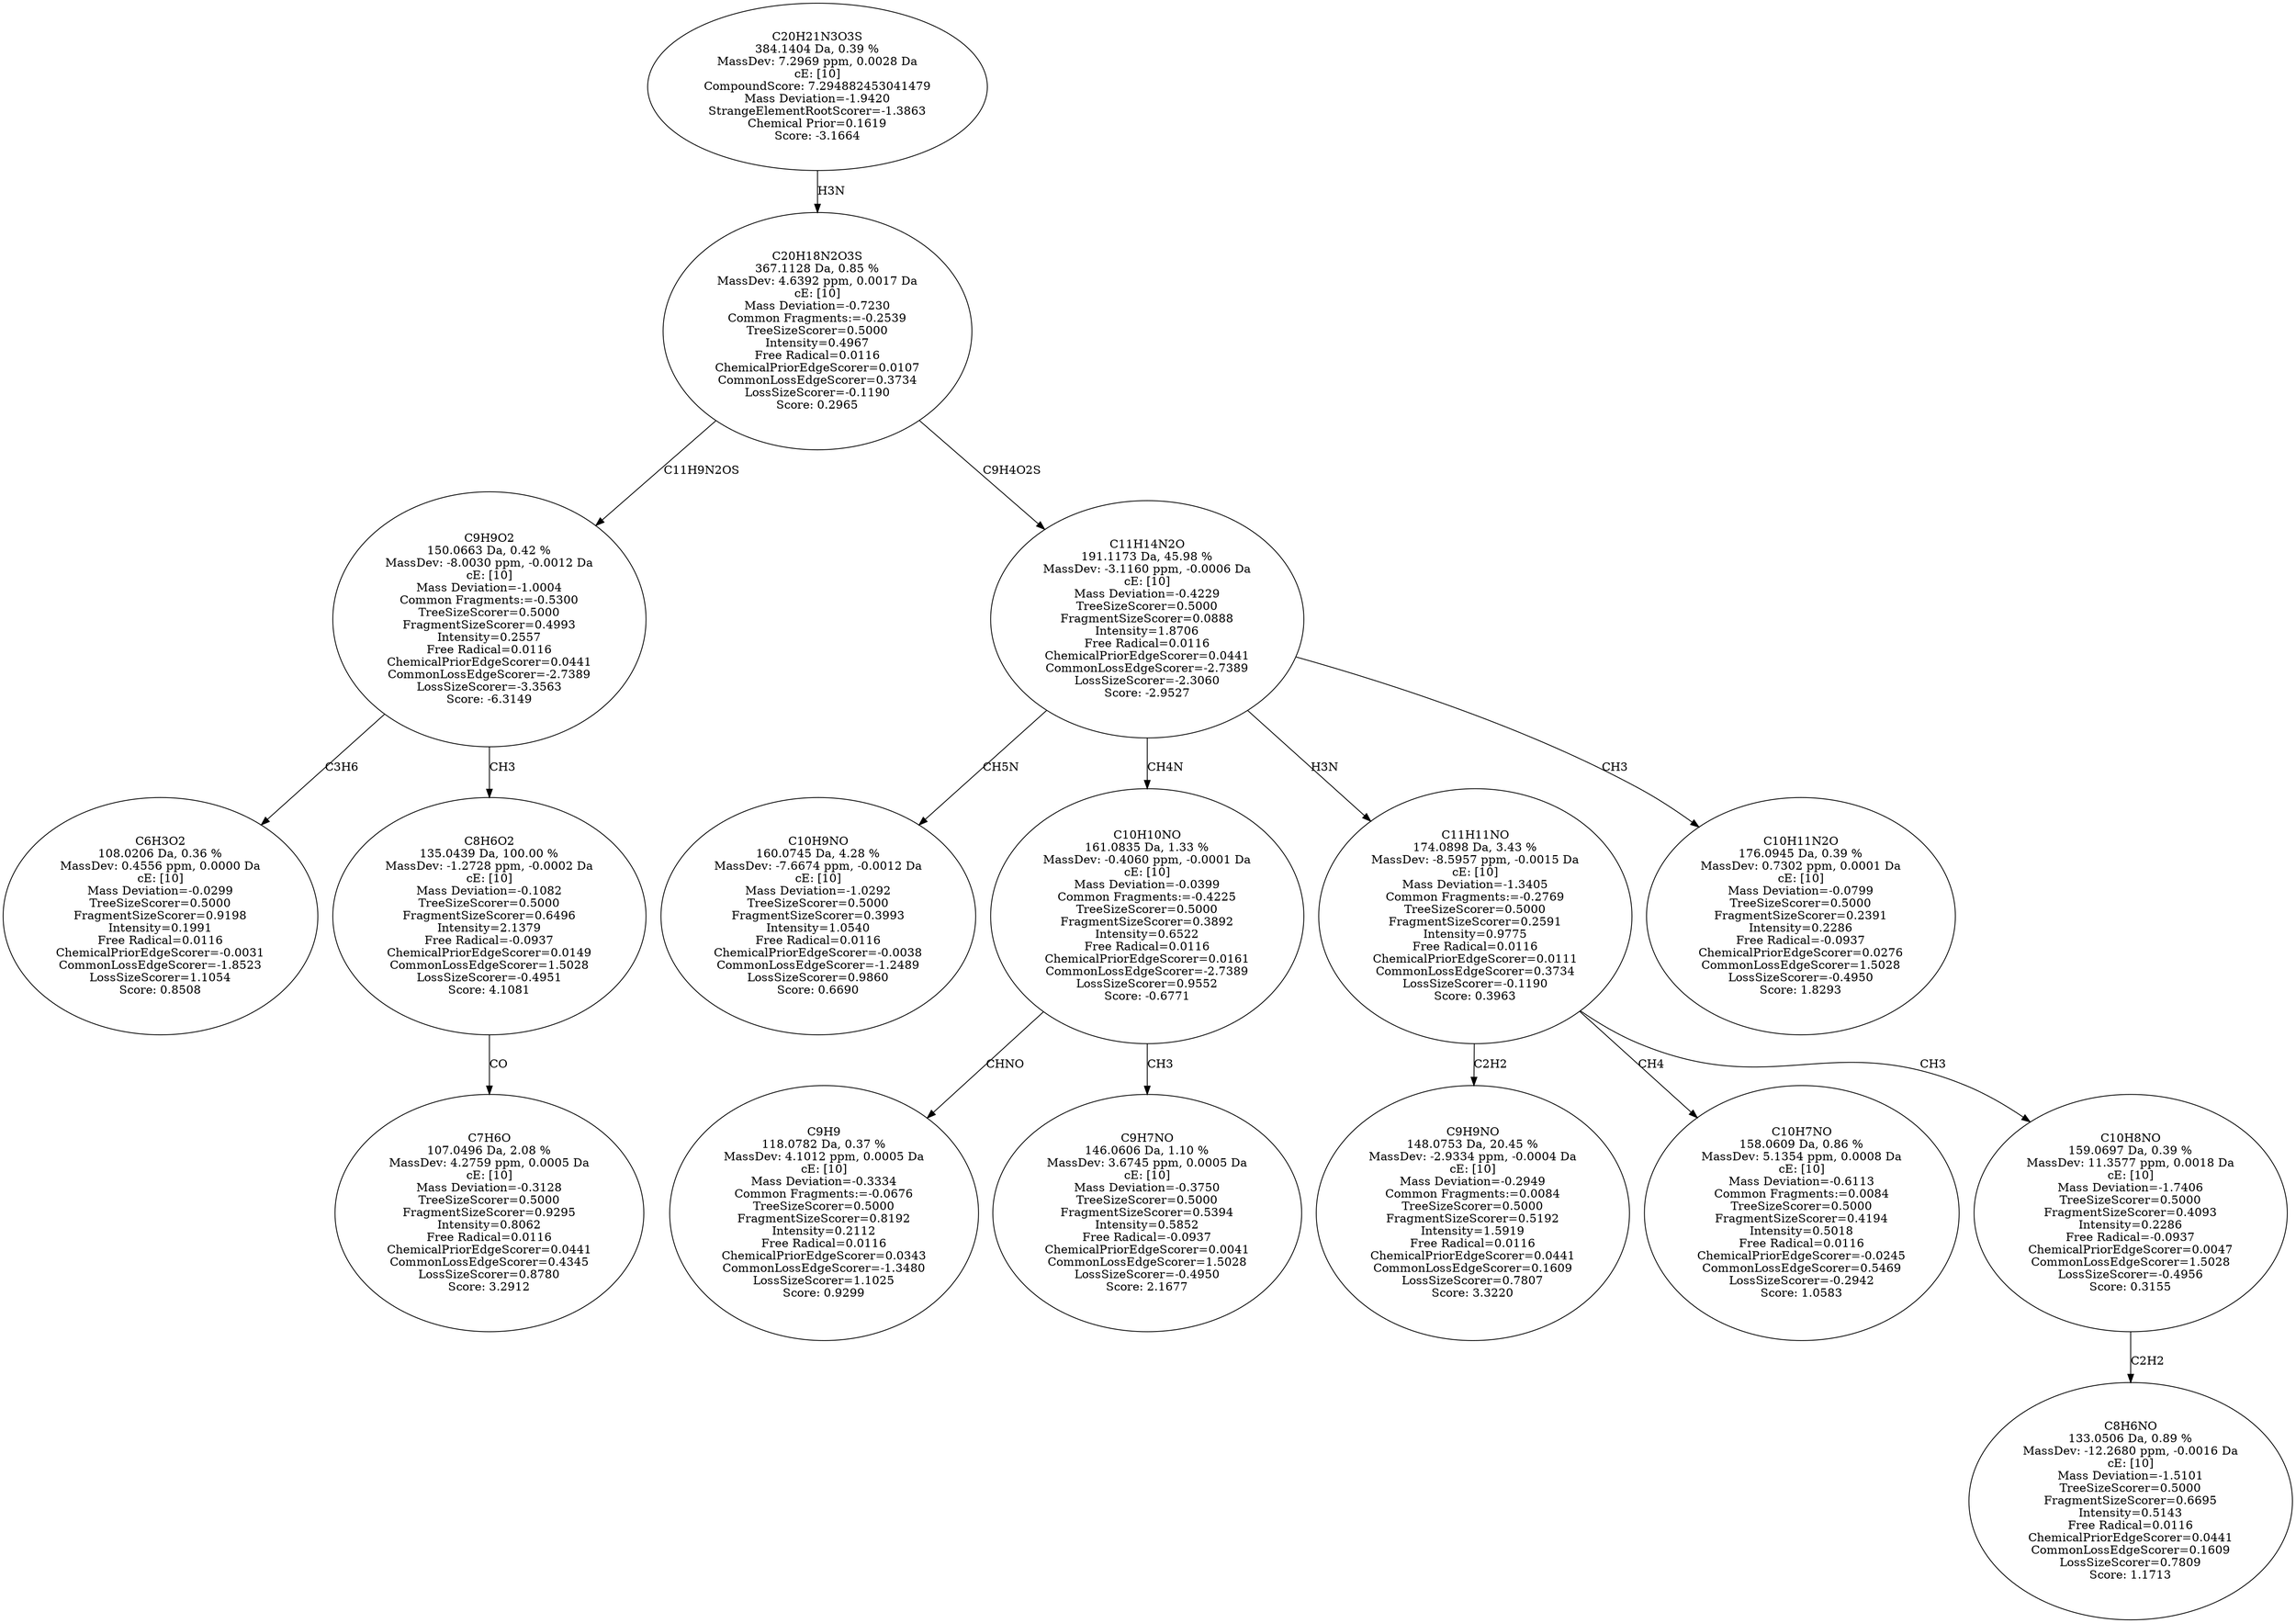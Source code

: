 strict digraph {
v1 [label="C6H3O2\n108.0206 Da, 0.36 %\nMassDev: 0.4556 ppm, 0.0000 Da\ncE: [10]\nMass Deviation=-0.0299\nTreeSizeScorer=0.5000\nFragmentSizeScorer=0.9198\nIntensity=0.1991\nFree Radical=0.0116\nChemicalPriorEdgeScorer=-0.0031\nCommonLossEdgeScorer=-1.8523\nLossSizeScorer=1.1054\nScore: 0.8508"];
v2 [label="C7H6O\n107.0496 Da, 2.08 %\nMassDev: 4.2759 ppm, 0.0005 Da\ncE: [10]\nMass Deviation=-0.3128\nTreeSizeScorer=0.5000\nFragmentSizeScorer=0.9295\nIntensity=0.8062\nFree Radical=0.0116\nChemicalPriorEdgeScorer=0.0441\nCommonLossEdgeScorer=0.4345\nLossSizeScorer=0.8780\nScore: 3.2912"];
v3 [label="C8H6O2\n135.0439 Da, 100.00 %\nMassDev: -1.2728 ppm, -0.0002 Da\ncE: [10]\nMass Deviation=-0.1082\nTreeSizeScorer=0.5000\nFragmentSizeScorer=0.6496\nIntensity=2.1379\nFree Radical=-0.0937\nChemicalPriorEdgeScorer=0.0149\nCommonLossEdgeScorer=1.5028\nLossSizeScorer=-0.4951\nScore: 4.1081"];
v4 [label="C9H9O2\n150.0663 Da, 0.42 %\nMassDev: -8.0030 ppm, -0.0012 Da\ncE: [10]\nMass Deviation=-1.0004\nCommon Fragments:=-0.5300\nTreeSizeScorer=0.5000\nFragmentSizeScorer=0.4993\nIntensity=0.2557\nFree Radical=0.0116\nChemicalPriorEdgeScorer=0.0441\nCommonLossEdgeScorer=-2.7389\nLossSizeScorer=-3.3563\nScore: -6.3149"];
v5 [label="C10H9NO\n160.0745 Da, 4.28 %\nMassDev: -7.6674 ppm, -0.0012 Da\ncE: [10]\nMass Deviation=-1.0292\nTreeSizeScorer=0.5000\nFragmentSizeScorer=0.3993\nIntensity=1.0540\nFree Radical=0.0116\nChemicalPriorEdgeScorer=-0.0038\nCommonLossEdgeScorer=-1.2489\nLossSizeScorer=0.9860\nScore: 0.6690"];
v6 [label="C9H9\n118.0782 Da, 0.37 %\nMassDev: 4.1012 ppm, 0.0005 Da\ncE: [10]\nMass Deviation=-0.3334\nCommon Fragments:=-0.0676\nTreeSizeScorer=0.5000\nFragmentSizeScorer=0.8192\nIntensity=0.2112\nFree Radical=0.0116\nChemicalPriorEdgeScorer=0.0343\nCommonLossEdgeScorer=-1.3480\nLossSizeScorer=1.1025\nScore: 0.9299"];
v7 [label="C9H7NO\n146.0606 Da, 1.10 %\nMassDev: 3.6745 ppm, 0.0005 Da\ncE: [10]\nMass Deviation=-0.3750\nTreeSizeScorer=0.5000\nFragmentSizeScorer=0.5394\nIntensity=0.5852\nFree Radical=-0.0937\nChemicalPriorEdgeScorer=0.0041\nCommonLossEdgeScorer=1.5028\nLossSizeScorer=-0.4950\nScore: 2.1677"];
v8 [label="C10H10NO\n161.0835 Da, 1.33 %\nMassDev: -0.4060 ppm, -0.0001 Da\ncE: [10]\nMass Deviation=-0.0399\nCommon Fragments:=-0.4225\nTreeSizeScorer=0.5000\nFragmentSizeScorer=0.3892\nIntensity=0.6522\nFree Radical=0.0116\nChemicalPriorEdgeScorer=0.0161\nCommonLossEdgeScorer=-2.7389\nLossSizeScorer=0.9552\nScore: -0.6771"];
v9 [label="C9H9NO\n148.0753 Da, 20.45 %\nMassDev: -2.9334 ppm, -0.0004 Da\ncE: [10]\nMass Deviation=-0.2949\nCommon Fragments:=0.0084\nTreeSizeScorer=0.5000\nFragmentSizeScorer=0.5192\nIntensity=1.5919\nFree Radical=0.0116\nChemicalPriorEdgeScorer=0.0441\nCommonLossEdgeScorer=0.1609\nLossSizeScorer=0.7807\nScore: 3.3220"];
v10 [label="C10H7NO\n158.0609 Da, 0.86 %\nMassDev: 5.1354 ppm, 0.0008 Da\ncE: [10]\nMass Deviation=-0.6113\nCommon Fragments:=0.0084\nTreeSizeScorer=0.5000\nFragmentSizeScorer=0.4194\nIntensity=0.5018\nFree Radical=0.0116\nChemicalPriorEdgeScorer=-0.0245\nCommonLossEdgeScorer=0.5469\nLossSizeScorer=-0.2942\nScore: 1.0583"];
v11 [label="C8H6NO\n133.0506 Da, 0.89 %\nMassDev: -12.2680 ppm, -0.0016 Da\ncE: [10]\nMass Deviation=-1.5101\nTreeSizeScorer=0.5000\nFragmentSizeScorer=0.6695\nIntensity=0.5143\nFree Radical=0.0116\nChemicalPriorEdgeScorer=0.0441\nCommonLossEdgeScorer=0.1609\nLossSizeScorer=0.7809\nScore: 1.1713"];
v12 [label="C10H8NO\n159.0697 Da, 0.39 %\nMassDev: 11.3577 ppm, 0.0018 Da\ncE: [10]\nMass Deviation=-1.7406\nTreeSizeScorer=0.5000\nFragmentSizeScorer=0.4093\nIntensity=0.2286\nFree Radical=-0.0937\nChemicalPriorEdgeScorer=0.0047\nCommonLossEdgeScorer=1.5028\nLossSizeScorer=-0.4956\nScore: 0.3155"];
v13 [label="C11H11NO\n174.0898 Da, 3.43 %\nMassDev: -8.5957 ppm, -0.0015 Da\ncE: [10]\nMass Deviation=-1.3405\nCommon Fragments:=-0.2769\nTreeSizeScorer=0.5000\nFragmentSizeScorer=0.2591\nIntensity=0.9775\nFree Radical=0.0116\nChemicalPriorEdgeScorer=0.0111\nCommonLossEdgeScorer=0.3734\nLossSizeScorer=-0.1190\nScore: 0.3963"];
v14 [label="C10H11N2O\n176.0945 Da, 0.39 %\nMassDev: 0.7302 ppm, 0.0001 Da\ncE: [10]\nMass Deviation=-0.0799\nTreeSizeScorer=0.5000\nFragmentSizeScorer=0.2391\nIntensity=0.2286\nFree Radical=-0.0937\nChemicalPriorEdgeScorer=0.0276\nCommonLossEdgeScorer=1.5028\nLossSizeScorer=-0.4950\nScore: 1.8293"];
v15 [label="C11H14N2O\n191.1173 Da, 45.98 %\nMassDev: -3.1160 ppm, -0.0006 Da\ncE: [10]\nMass Deviation=-0.4229\nTreeSizeScorer=0.5000\nFragmentSizeScorer=0.0888\nIntensity=1.8706\nFree Radical=0.0116\nChemicalPriorEdgeScorer=0.0441\nCommonLossEdgeScorer=-2.7389\nLossSizeScorer=-2.3060\nScore: -2.9527"];
v16 [label="C20H18N2O3S\n367.1128 Da, 0.85 %\nMassDev: 4.6392 ppm, 0.0017 Da\ncE: [10]\nMass Deviation=-0.7230\nCommon Fragments:=-0.2539\nTreeSizeScorer=0.5000\nIntensity=0.4967\nFree Radical=0.0116\nChemicalPriorEdgeScorer=0.0107\nCommonLossEdgeScorer=0.3734\nLossSizeScorer=-0.1190\nScore: 0.2965"];
v17 [label="C20H21N3O3S\n384.1404 Da, 0.39 %\nMassDev: 7.2969 ppm, 0.0028 Da\ncE: [10]\nCompoundScore: 7.294882453041479\nMass Deviation=-1.9420\nStrangeElementRootScorer=-1.3863\nChemical Prior=0.1619\nScore: -3.1664"];
v4 -> v1 [label="C3H6"];
v3 -> v2 [label="CO"];
v4 -> v3 [label="CH3"];
v16 -> v4 [label="C11H9N2OS"];
v15 -> v5 [label="CH5N"];
v8 -> v6 [label="CHNO"];
v8 -> v7 [label="CH3"];
v15 -> v8 [label="CH4N"];
v13 -> v9 [label="C2H2"];
v13 -> v10 [label="CH4"];
v12 -> v11 [label="C2H2"];
v13 -> v12 [label="CH3"];
v15 -> v13 [label="H3N"];
v15 -> v14 [label="CH3"];
v16 -> v15 [label="C9H4O2S"];
v17 -> v16 [label="H3N"];
}